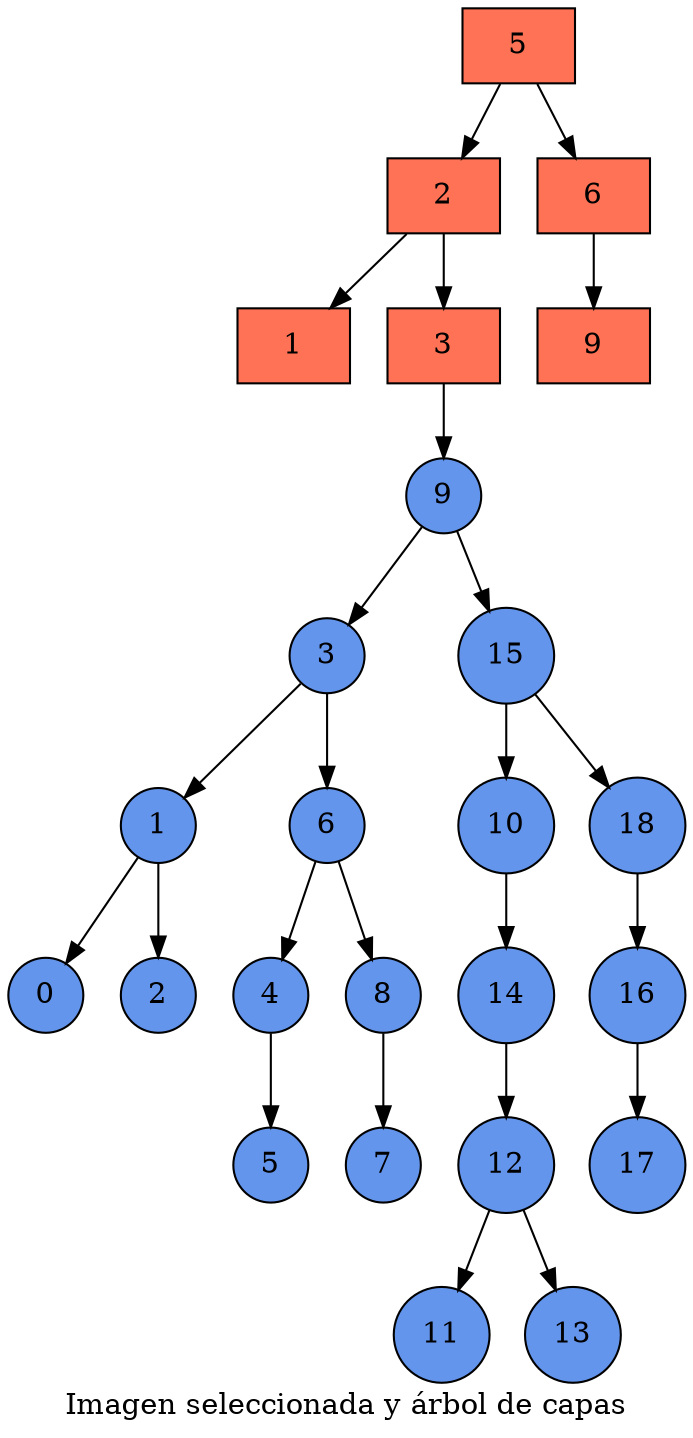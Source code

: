 digraph G {
node[ style=filled, fillcolor=coral1, shape=box];
label="Imagen seleccionada y árbol de capas"Nodo694249248[label="5"]
Nodo994445984[label="2"]
Nodo508087049[label="1"]
Nodo1009968072[label="3"]
Nodo1988575798[label="6"]
Nodo574939416[label="9"]
Nodo694249248->Nodo1988575798
Nodo694249248->Nodo994445984
Nodo994445984->Nodo1009968072
Nodo994445984->Nodo508087049
Nodo1009968072->Nodo1376959492
Nodo1988575798->Nodo574939416
Nodo1376959492[label="9" shape=circle fillcolor=cornflowerblue]
Nodo1913465766[label="3" shape=circle fillcolor=cornflowerblue]
Nodo1844497837[label="1" shape=circle fillcolor=cornflowerblue]
Nodo2059550140[label="0" shape=circle fillcolor=cornflowerblue]
Nodo1636399664[label="2" shape=circle fillcolor=cornflowerblue]
Nodo717600365[label="6" shape=circle fillcolor=cornflowerblue]
Nodo373669369[label="4" shape=circle fillcolor=cornflowerblue]
Nodo1010245115[label="5" shape=circle fillcolor=cornflowerblue]
Nodo2100533847[label="8" shape=circle fillcolor=cornflowerblue]
Nodo1467213852[label="7" shape=circle fillcolor=cornflowerblue]
Nodo1493872620[label="15" shape=circle fillcolor=cornflowerblue]
Nodo224590037[label="10" shape=circle fillcolor=cornflowerblue]
Nodo155116615[label="14" shape=circle fillcolor=cornflowerblue]
Nodo1103482484[label="12" shape=circle fillcolor=cornflowerblue]
Nodo1949026693[label="11" shape=circle fillcolor=cornflowerblue]
Nodo1855267026[label="13" shape=circle fillcolor=cornflowerblue]
Nodo921903495[label="18" shape=circle fillcolor=cornflowerblue]
Nodo172562331[label="16" shape=circle fillcolor=cornflowerblue]
Nodo1703993032[label="17" shape=circle fillcolor=cornflowerblue]
Nodo1376959492->Nodo1493872620
Nodo1376959492->Nodo1913465766
Nodo1913465766->Nodo717600365
Nodo1913465766->Nodo1844497837
Nodo1844497837->Nodo1636399664
Nodo1844497837->Nodo2059550140
Nodo717600365->Nodo2100533847
Nodo717600365->Nodo373669369
Nodo373669369->Nodo1010245115
Nodo2100533847->Nodo1467213852
Nodo1493872620->Nodo921903495
Nodo1493872620->Nodo224590037
Nodo224590037->Nodo155116615
Nodo155116615->Nodo1103482484
Nodo1103482484->Nodo1855267026
Nodo1103482484->Nodo1949026693
Nodo921903495->Nodo172562331
Nodo172562331->Nodo1703993032
}